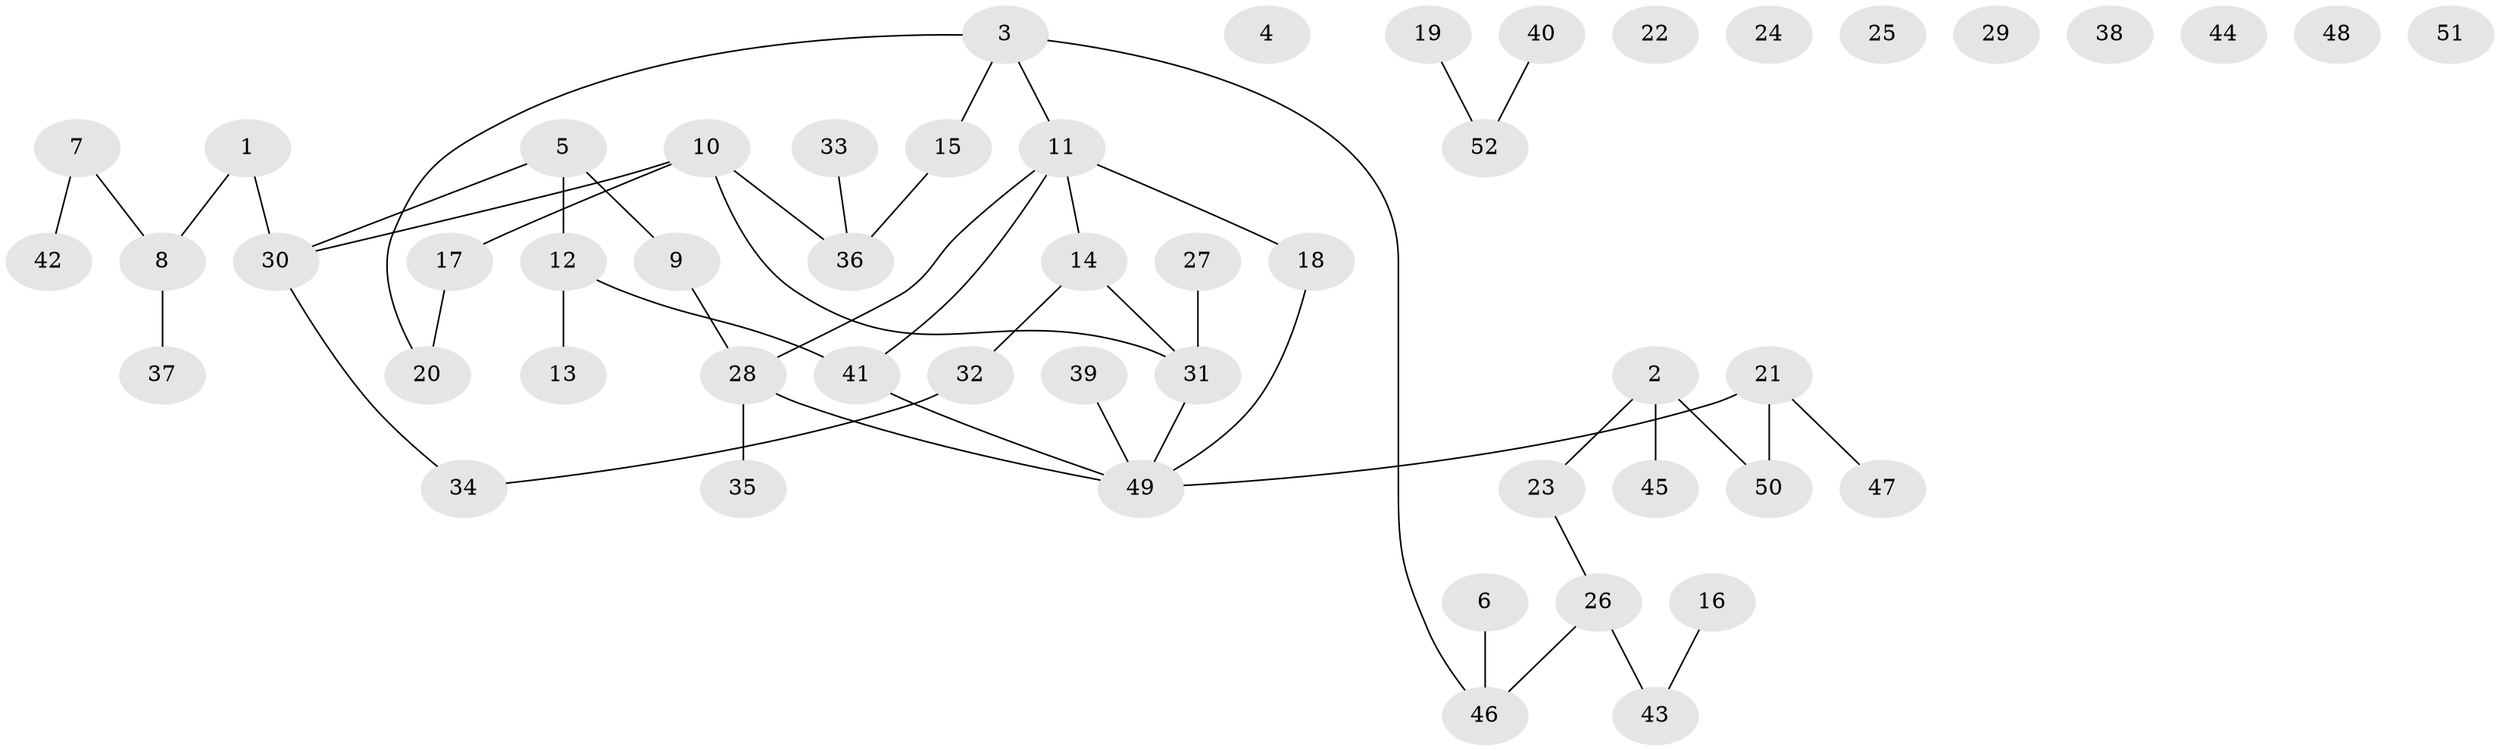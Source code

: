 // Generated by graph-tools (version 1.1) at 2025/12/03/09/25 04:12:59]
// undirected, 52 vertices, 50 edges
graph export_dot {
graph [start="1"]
  node [color=gray90,style=filled];
  1;
  2;
  3;
  4;
  5;
  6;
  7;
  8;
  9;
  10;
  11;
  12;
  13;
  14;
  15;
  16;
  17;
  18;
  19;
  20;
  21;
  22;
  23;
  24;
  25;
  26;
  27;
  28;
  29;
  30;
  31;
  32;
  33;
  34;
  35;
  36;
  37;
  38;
  39;
  40;
  41;
  42;
  43;
  44;
  45;
  46;
  47;
  48;
  49;
  50;
  51;
  52;
  1 -- 8;
  1 -- 30;
  2 -- 23;
  2 -- 45;
  2 -- 50;
  3 -- 11;
  3 -- 15;
  3 -- 20;
  3 -- 46;
  5 -- 9;
  5 -- 12;
  5 -- 30;
  6 -- 46;
  7 -- 8;
  7 -- 42;
  8 -- 37;
  9 -- 28;
  10 -- 17;
  10 -- 30;
  10 -- 31;
  10 -- 36;
  11 -- 14;
  11 -- 18;
  11 -- 28;
  11 -- 41;
  12 -- 13;
  12 -- 41;
  14 -- 31;
  14 -- 32;
  15 -- 36;
  16 -- 43;
  17 -- 20;
  18 -- 49;
  19 -- 52;
  21 -- 47;
  21 -- 49;
  21 -- 50;
  23 -- 26;
  26 -- 43;
  26 -- 46;
  27 -- 31;
  28 -- 35;
  28 -- 49;
  30 -- 34;
  31 -- 49;
  32 -- 34;
  33 -- 36;
  39 -- 49;
  40 -- 52;
  41 -- 49;
}
